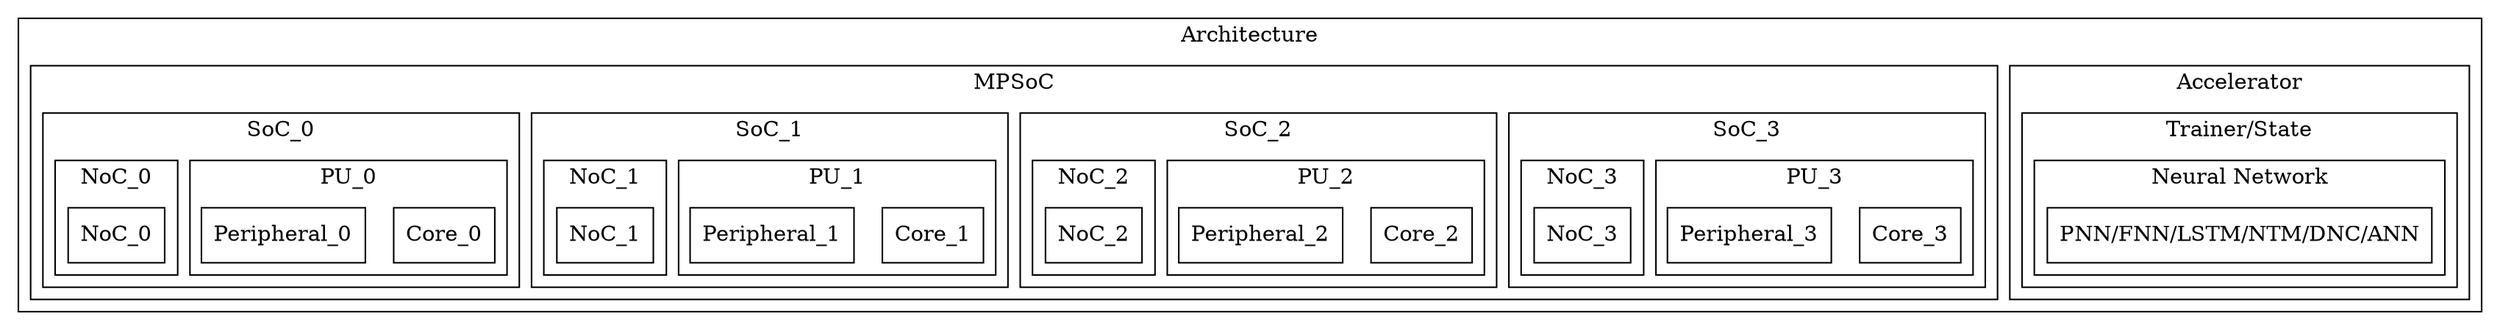 digraph Project {
  // Introduction
  graph [rankdir = TB, splines=ortho];
  node[shape=record];

  // Blocks
  subgraph "cluster Architecture" { label = "Architecture";
    subgraph "cluster NTMDNC" { label = "Accelerator";
      subgraph "cluster TrainerState" { label = "Trainer/State";
        subgraph "cluster Neural_Network" { label = "Neural Network";
          NN[shape=box, label="PNN/FNN/LSTM/NTM/DNC/ANN"];
        }
      }
    }
    subgraph "cluster MPSoC" { label = "MPSoC";
      subgraph "cluster SoC_3" { label = "SoC_3";
        subgraph "cluster PU_3" { label = "PU_3";
          Core_3[shape=box, label="Core_3"];
          Peripheral_3[shape=box, label="Peripheral_3"];
        }
        subgraph "cluster NoC_3" { label = "NoC_3";
          NoC_3[shape=box, label="NoC_3"];
        }
      }
      subgraph "cluster SoC_2" { label = "SoC_2";
        subgraph "cluster PU_2" { label = "PU_2";
          Core_2[shape=box, label="Core_2"];
          Peripheral_2[shape=box, label="Peripheral_2"];
        }
        subgraph "cluster NoC_2" { label = "NoC_2";
          NoC_2[shape=box, label="NoC_2"];
        }
      }
      subgraph "cluster SoC_1" { label = "SoC_1";
        subgraph "cluster PU_1" { label = "PU_1";
          Core_1[shape=box, label="Core_1"];
          Peripheral_1[shape=box, label="Peripheral_1"];
        }
        subgraph "cluster NoC_1" { label = "NoC_1";
          NoC_1[shape=box, label="NoC_1"];
        }
      }
      subgraph "cluster SoC_0" { label = "SoC_0";
        subgraph "cluster PU_0" { label = "PU_0";
          Core_0[shape=box, label="Core_0"];
          Peripheral_0[shape=box, label="Peripheral_0"];
        }
        subgraph "cluster NoC_0" { label = "NoC_0";
          NoC_0[shape=box, label="NoC_0"];
        }
      }
    }
  }
}
